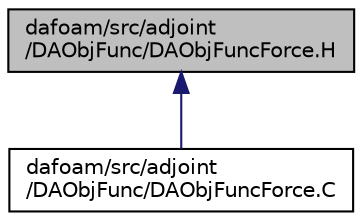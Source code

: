digraph "dafoam/src/adjoint/DAObjFunc/DAObjFuncForce.H"
{
  bgcolor="transparent";
  edge [fontname="Helvetica",fontsize="10",labelfontname="Helvetica",labelfontsize="10"];
  node [fontname="Helvetica",fontsize="10",shape=record];
  Node34 [label="dafoam/src/adjoint\l/DAObjFunc/DAObjFuncForce.H",height=0.2,width=0.4,color="black", fillcolor="grey75", style="filled", fontcolor="black"];
  Node34 -> Node35 [dir="back",color="midnightblue",fontsize="10",style="solid",fontname="Helvetica"];
  Node35 [label="dafoam/src/adjoint\l/DAObjFunc/DAObjFuncForce.C",height=0.2,width=0.4,color="black",URL="$DAObjFuncForce_8C.html"];
}
